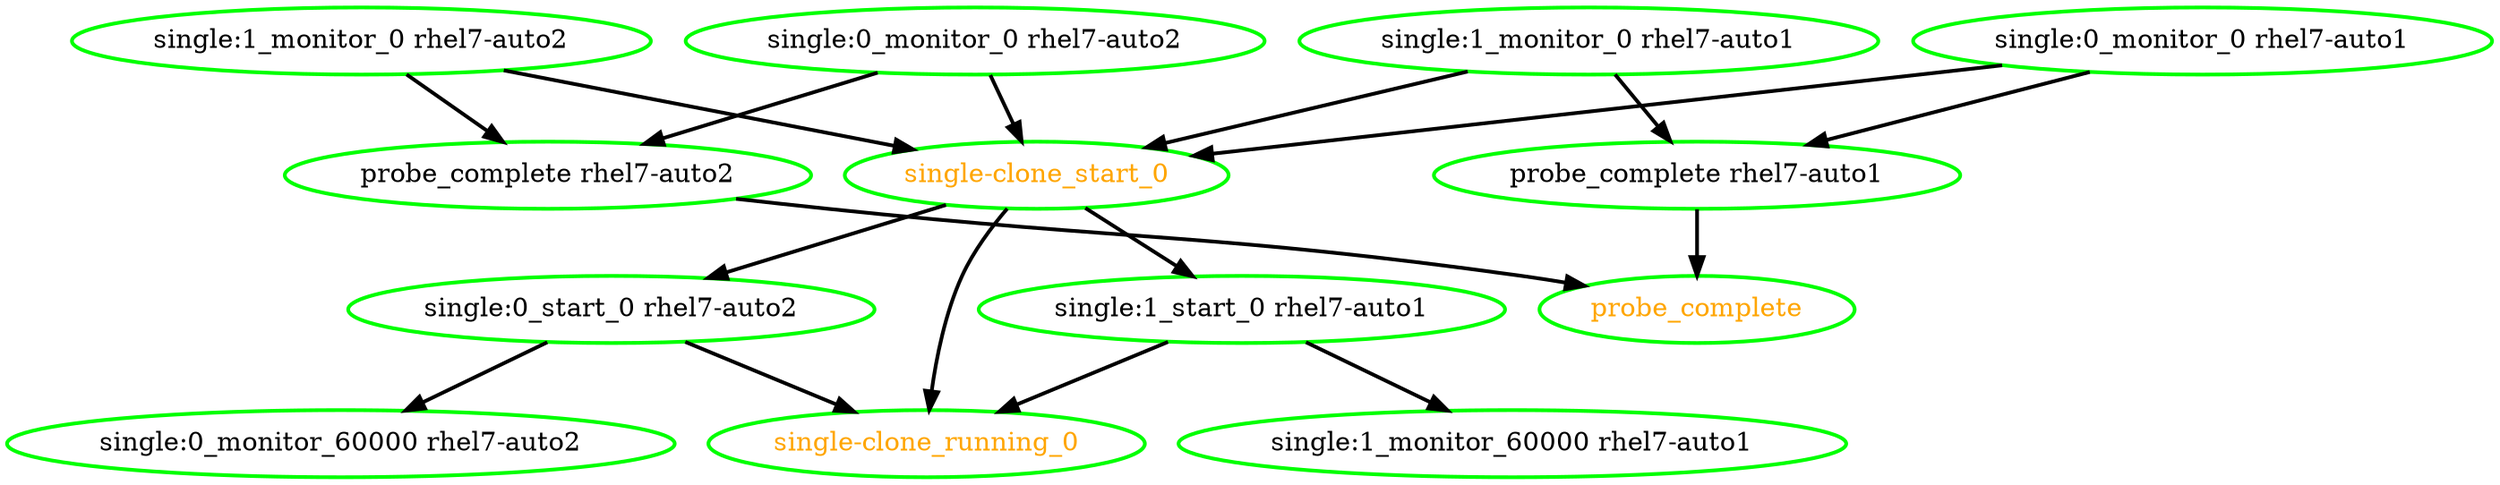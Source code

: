  digraph "g" {
"probe_complete rhel7-auto1" -> "probe_complete" [ style = bold]
"probe_complete rhel7-auto1" [ style=bold color="green" fontcolor="black"]
"probe_complete rhel7-auto2" -> "probe_complete" [ style = bold]
"probe_complete rhel7-auto2" [ style=bold color="green" fontcolor="black"]
"probe_complete" [ style=bold color="green" fontcolor="orange"]
"single-clone_running_0" [ style=bold color="green" fontcolor="orange"]
"single-clone_start_0" -> "single-clone_running_0" [ style = bold]
"single-clone_start_0" -> "single:0_start_0 rhel7-auto2" [ style = bold]
"single-clone_start_0" -> "single:1_start_0 rhel7-auto1" [ style = bold]
"single-clone_start_0" [ style=bold color="green" fontcolor="orange"]
"single:0_monitor_0 rhel7-auto1" -> "probe_complete rhel7-auto1" [ style = bold]
"single:0_monitor_0 rhel7-auto1" -> "single-clone_start_0" [ style = bold]
"single:0_monitor_0 rhel7-auto1" [ style=bold color="green" fontcolor="black"]
"single:0_monitor_0 rhel7-auto2" -> "probe_complete rhel7-auto2" [ style = bold]
"single:0_monitor_0 rhel7-auto2" -> "single-clone_start_0" [ style = bold]
"single:0_monitor_0 rhel7-auto2" [ style=bold color="green" fontcolor="black"]
"single:0_monitor_60000 rhel7-auto2" [ style=bold color="green" fontcolor="black"]
"single:0_start_0 rhel7-auto2" -> "single-clone_running_0" [ style = bold]
"single:0_start_0 rhel7-auto2" -> "single:0_monitor_60000 rhel7-auto2" [ style = bold]
"single:0_start_0 rhel7-auto2" [ style=bold color="green" fontcolor="black"]
"single:1_monitor_0 rhel7-auto1" -> "probe_complete rhel7-auto1" [ style = bold]
"single:1_monitor_0 rhel7-auto1" -> "single-clone_start_0" [ style = bold]
"single:1_monitor_0 rhel7-auto1" [ style=bold color="green" fontcolor="black"]
"single:1_monitor_0 rhel7-auto2" -> "probe_complete rhel7-auto2" [ style = bold]
"single:1_monitor_0 rhel7-auto2" -> "single-clone_start_0" [ style = bold]
"single:1_monitor_0 rhel7-auto2" [ style=bold color="green" fontcolor="black"]
"single:1_monitor_60000 rhel7-auto1" [ style=bold color="green" fontcolor="black"]
"single:1_start_0 rhel7-auto1" -> "single-clone_running_0" [ style = bold]
"single:1_start_0 rhel7-auto1" -> "single:1_monitor_60000 rhel7-auto1" [ style = bold]
"single:1_start_0 rhel7-auto1" [ style=bold color="green" fontcolor="black"]
}
